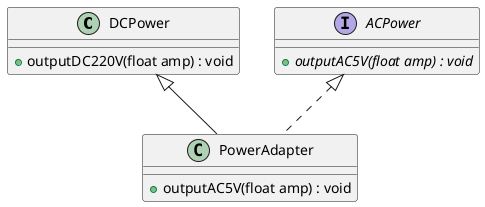 @startuml

class DCPower {
  + outputDC220V(float amp) : void
}
interface ACPower {
  + {abstract} outputAC5V(float amp) : void
}
class PowerAdapter {
  + outputAC5V(float amp) : void
}

DCPower <|-- PowerAdapter
ACPower <|.. PowerAdapter

@enduml  删除此行可显示更多



class Client {
  + {static} main(args : String[]) : void
}

Client .> ACPower

@enduml